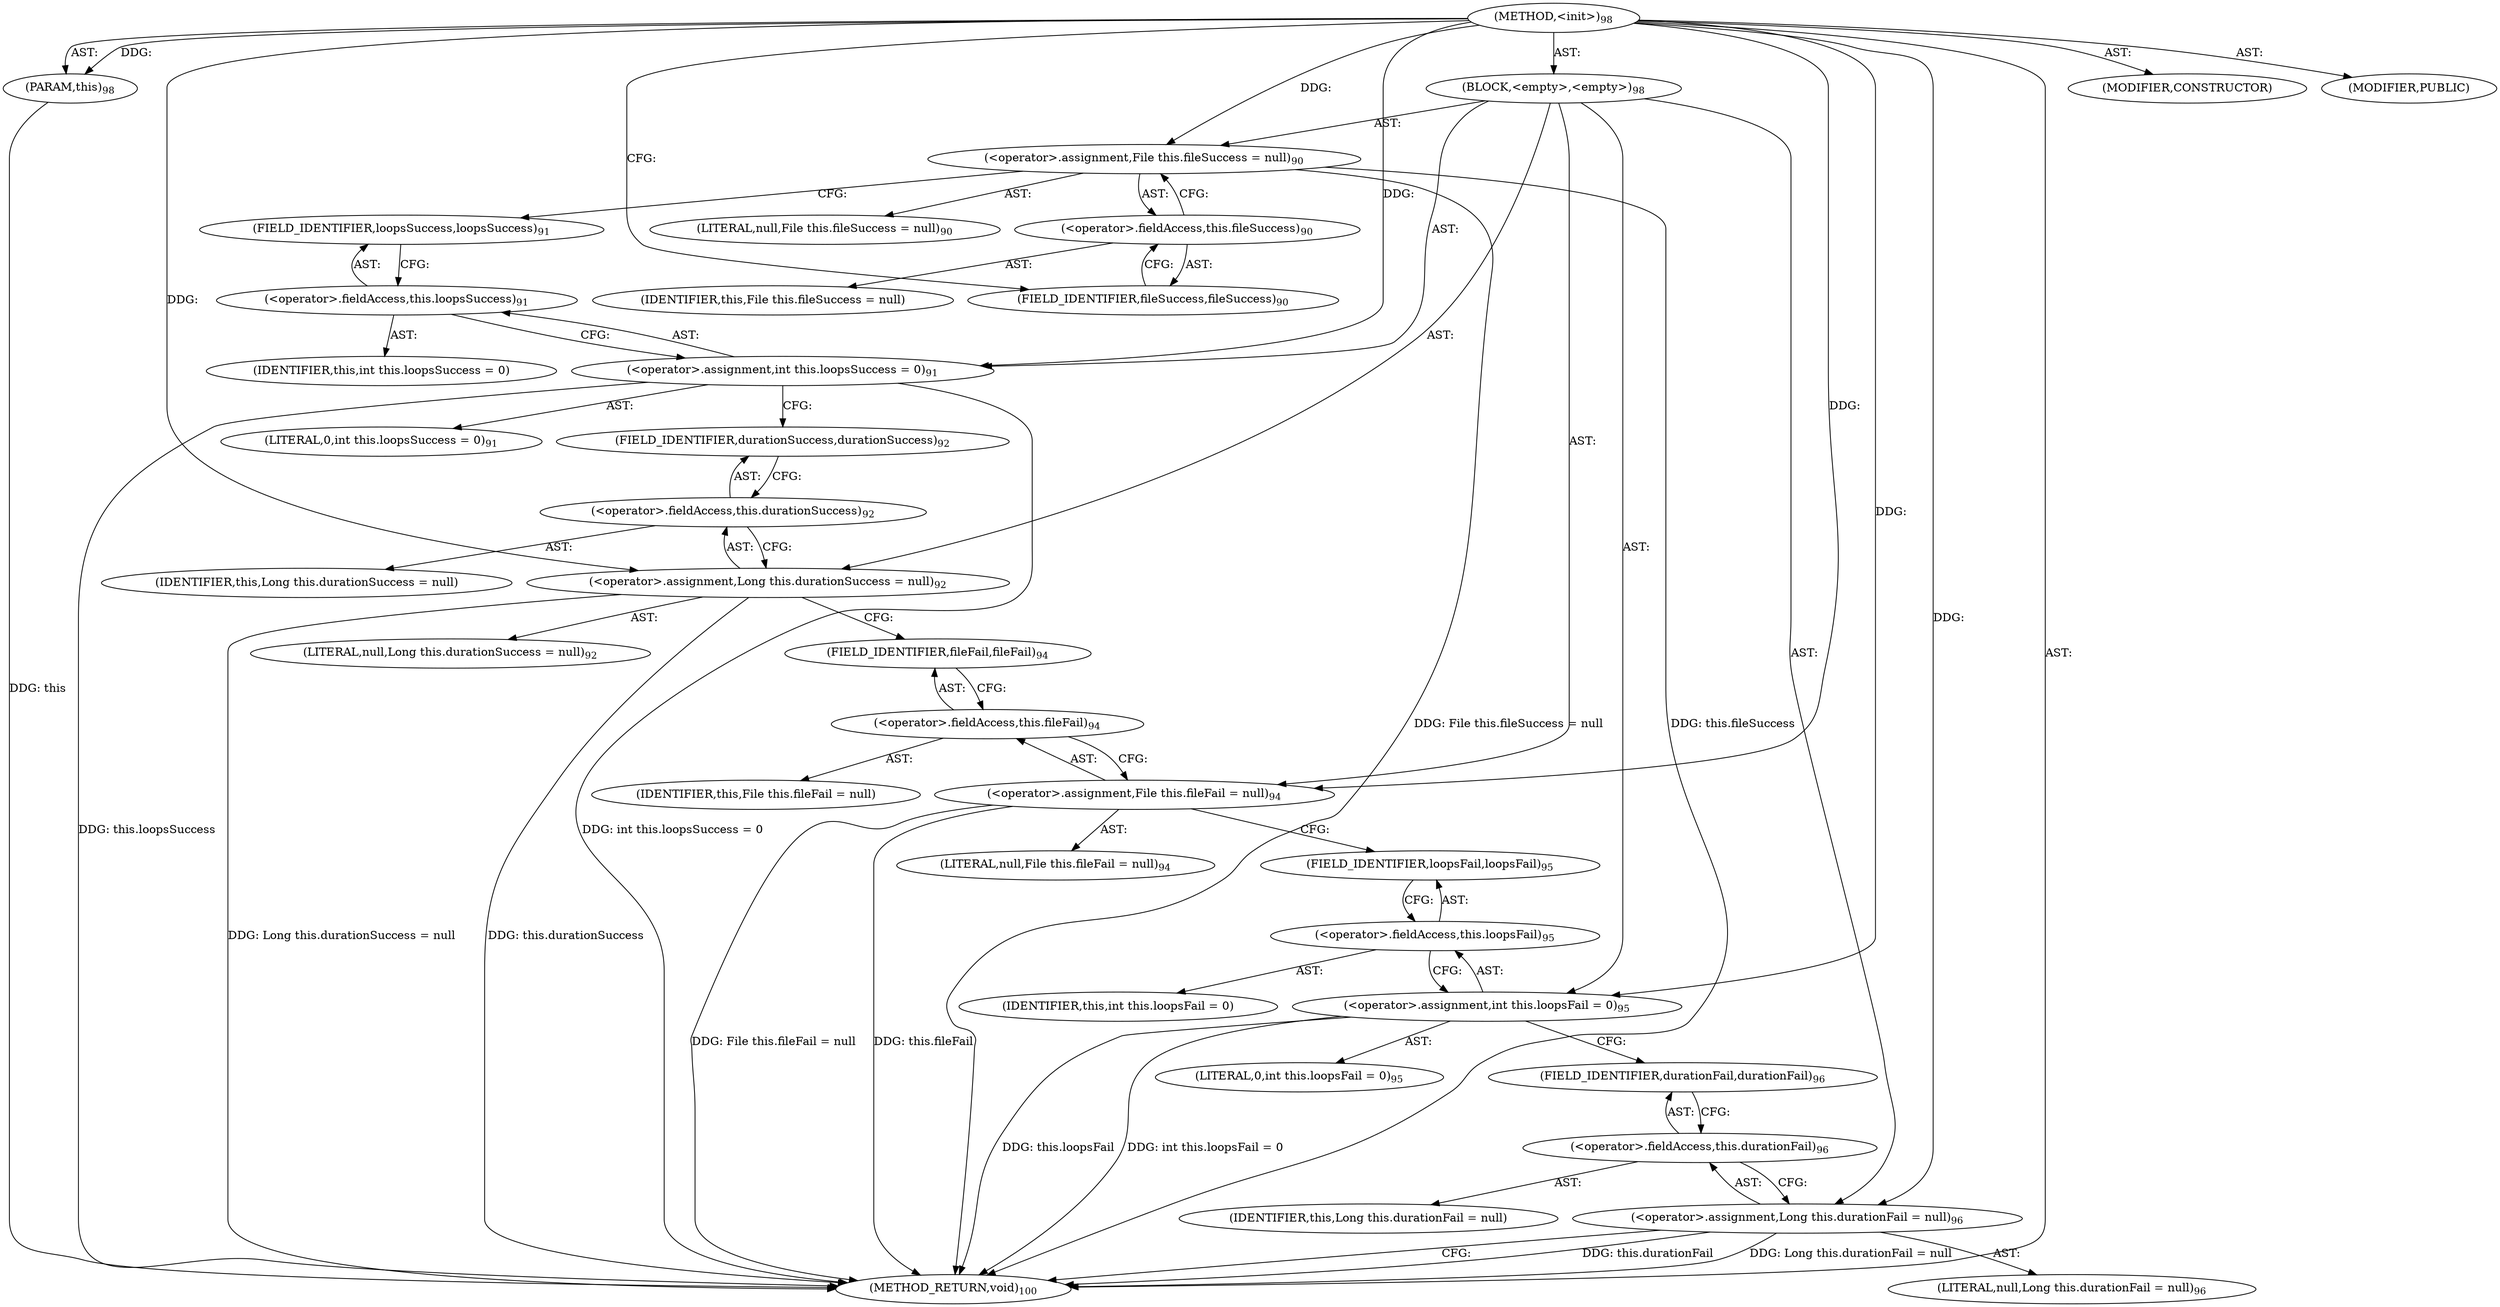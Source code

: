 digraph "&lt;init&gt;" {  
"111669149696" [label = <(METHOD,&lt;init&gt;)<SUB>98</SUB>> ]
"115964116996" [label = <(PARAM,this)<SUB>98</SUB>> ]
"25769803776" [label = <(BLOCK,&lt;empty&gt;,&lt;empty&gt;)<SUB>98</SUB>> ]
"30064771072" [label = <(&lt;operator&gt;.assignment,File this.fileSuccess = null)<SUB>90</SUB>> ]
"30064771073" [label = <(&lt;operator&gt;.fieldAccess,this.fileSuccess)<SUB>90</SUB>> ]
"68719476747" [label = <(IDENTIFIER,this,File this.fileSuccess = null)> ]
"55834574848" [label = <(FIELD_IDENTIFIER,fileSuccess,fileSuccess)<SUB>90</SUB>> ]
"90194313216" [label = <(LITERAL,null,File this.fileSuccess = null)<SUB>90</SUB>> ]
"30064771074" [label = <(&lt;operator&gt;.assignment,int this.loopsSuccess = 0)<SUB>91</SUB>> ]
"30064771075" [label = <(&lt;operator&gt;.fieldAccess,this.loopsSuccess)<SUB>91</SUB>> ]
"68719476748" [label = <(IDENTIFIER,this,int this.loopsSuccess = 0)> ]
"55834574849" [label = <(FIELD_IDENTIFIER,loopsSuccess,loopsSuccess)<SUB>91</SUB>> ]
"90194313217" [label = <(LITERAL,0,int this.loopsSuccess = 0)<SUB>91</SUB>> ]
"30064771076" [label = <(&lt;operator&gt;.assignment,Long this.durationSuccess = null)<SUB>92</SUB>> ]
"30064771077" [label = <(&lt;operator&gt;.fieldAccess,this.durationSuccess)<SUB>92</SUB>> ]
"68719476749" [label = <(IDENTIFIER,this,Long this.durationSuccess = null)> ]
"55834574850" [label = <(FIELD_IDENTIFIER,durationSuccess,durationSuccess)<SUB>92</SUB>> ]
"90194313218" [label = <(LITERAL,null,Long this.durationSuccess = null)<SUB>92</SUB>> ]
"30064771078" [label = <(&lt;operator&gt;.assignment,File this.fileFail = null)<SUB>94</SUB>> ]
"30064771079" [label = <(&lt;operator&gt;.fieldAccess,this.fileFail)<SUB>94</SUB>> ]
"68719476750" [label = <(IDENTIFIER,this,File this.fileFail = null)> ]
"55834574851" [label = <(FIELD_IDENTIFIER,fileFail,fileFail)<SUB>94</SUB>> ]
"90194313219" [label = <(LITERAL,null,File this.fileFail = null)<SUB>94</SUB>> ]
"30064771080" [label = <(&lt;operator&gt;.assignment,int this.loopsFail = 0)<SUB>95</SUB>> ]
"30064771081" [label = <(&lt;operator&gt;.fieldAccess,this.loopsFail)<SUB>95</SUB>> ]
"68719476751" [label = <(IDENTIFIER,this,int this.loopsFail = 0)> ]
"55834574852" [label = <(FIELD_IDENTIFIER,loopsFail,loopsFail)<SUB>95</SUB>> ]
"90194313220" [label = <(LITERAL,0,int this.loopsFail = 0)<SUB>95</SUB>> ]
"30064771082" [label = <(&lt;operator&gt;.assignment,Long this.durationFail = null)<SUB>96</SUB>> ]
"30064771083" [label = <(&lt;operator&gt;.fieldAccess,this.durationFail)<SUB>96</SUB>> ]
"68719476752" [label = <(IDENTIFIER,this,Long this.durationFail = null)> ]
"55834574853" [label = <(FIELD_IDENTIFIER,durationFail,durationFail)<SUB>96</SUB>> ]
"90194313221" [label = <(LITERAL,null,Long this.durationFail = null)<SUB>96</SUB>> ]
"133143986182" [label = <(MODIFIER,CONSTRUCTOR)> ]
"133143986183" [label = <(MODIFIER,PUBLIC)> ]
"128849018880" [label = <(METHOD_RETURN,void)<SUB>100</SUB>> ]
  "111669149696" -> "115964116996"  [ label = "AST: "] 
  "111669149696" -> "25769803776"  [ label = "AST: "] 
  "111669149696" -> "133143986182"  [ label = "AST: "] 
  "111669149696" -> "133143986183"  [ label = "AST: "] 
  "111669149696" -> "128849018880"  [ label = "AST: "] 
  "25769803776" -> "30064771072"  [ label = "AST: "] 
  "25769803776" -> "30064771074"  [ label = "AST: "] 
  "25769803776" -> "30064771076"  [ label = "AST: "] 
  "25769803776" -> "30064771078"  [ label = "AST: "] 
  "25769803776" -> "30064771080"  [ label = "AST: "] 
  "25769803776" -> "30064771082"  [ label = "AST: "] 
  "30064771072" -> "30064771073"  [ label = "AST: "] 
  "30064771072" -> "90194313216"  [ label = "AST: "] 
  "30064771073" -> "68719476747"  [ label = "AST: "] 
  "30064771073" -> "55834574848"  [ label = "AST: "] 
  "30064771074" -> "30064771075"  [ label = "AST: "] 
  "30064771074" -> "90194313217"  [ label = "AST: "] 
  "30064771075" -> "68719476748"  [ label = "AST: "] 
  "30064771075" -> "55834574849"  [ label = "AST: "] 
  "30064771076" -> "30064771077"  [ label = "AST: "] 
  "30064771076" -> "90194313218"  [ label = "AST: "] 
  "30064771077" -> "68719476749"  [ label = "AST: "] 
  "30064771077" -> "55834574850"  [ label = "AST: "] 
  "30064771078" -> "30064771079"  [ label = "AST: "] 
  "30064771078" -> "90194313219"  [ label = "AST: "] 
  "30064771079" -> "68719476750"  [ label = "AST: "] 
  "30064771079" -> "55834574851"  [ label = "AST: "] 
  "30064771080" -> "30064771081"  [ label = "AST: "] 
  "30064771080" -> "90194313220"  [ label = "AST: "] 
  "30064771081" -> "68719476751"  [ label = "AST: "] 
  "30064771081" -> "55834574852"  [ label = "AST: "] 
  "30064771082" -> "30064771083"  [ label = "AST: "] 
  "30064771082" -> "90194313221"  [ label = "AST: "] 
  "30064771083" -> "68719476752"  [ label = "AST: "] 
  "30064771083" -> "55834574853"  [ label = "AST: "] 
  "30064771072" -> "55834574849"  [ label = "CFG: "] 
  "30064771074" -> "55834574850"  [ label = "CFG: "] 
  "30064771076" -> "55834574851"  [ label = "CFG: "] 
  "30064771078" -> "55834574852"  [ label = "CFG: "] 
  "30064771080" -> "55834574853"  [ label = "CFG: "] 
  "30064771082" -> "128849018880"  [ label = "CFG: "] 
  "30064771073" -> "30064771072"  [ label = "CFG: "] 
  "30064771075" -> "30064771074"  [ label = "CFG: "] 
  "30064771077" -> "30064771076"  [ label = "CFG: "] 
  "30064771079" -> "30064771078"  [ label = "CFG: "] 
  "30064771081" -> "30064771080"  [ label = "CFG: "] 
  "30064771083" -> "30064771082"  [ label = "CFG: "] 
  "55834574848" -> "30064771073"  [ label = "CFG: "] 
  "55834574849" -> "30064771075"  [ label = "CFG: "] 
  "55834574850" -> "30064771077"  [ label = "CFG: "] 
  "55834574851" -> "30064771079"  [ label = "CFG: "] 
  "55834574852" -> "30064771081"  [ label = "CFG: "] 
  "55834574853" -> "30064771083"  [ label = "CFG: "] 
  "111669149696" -> "55834574848"  [ label = "CFG: "] 
  "115964116996" -> "128849018880"  [ label = "DDG: this"] 
  "30064771072" -> "128849018880"  [ label = "DDG: this.fileSuccess"] 
  "30064771072" -> "128849018880"  [ label = "DDG: File this.fileSuccess = null"] 
  "30064771074" -> "128849018880"  [ label = "DDG: this.loopsSuccess"] 
  "30064771074" -> "128849018880"  [ label = "DDG: int this.loopsSuccess = 0"] 
  "30064771076" -> "128849018880"  [ label = "DDG: this.durationSuccess"] 
  "30064771076" -> "128849018880"  [ label = "DDG: Long this.durationSuccess = null"] 
  "30064771078" -> "128849018880"  [ label = "DDG: this.fileFail"] 
  "30064771078" -> "128849018880"  [ label = "DDG: File this.fileFail = null"] 
  "30064771080" -> "128849018880"  [ label = "DDG: this.loopsFail"] 
  "30064771080" -> "128849018880"  [ label = "DDG: int this.loopsFail = 0"] 
  "30064771082" -> "128849018880"  [ label = "DDG: this.durationFail"] 
  "30064771082" -> "128849018880"  [ label = "DDG: Long this.durationFail = null"] 
  "111669149696" -> "115964116996"  [ label = "DDG: "] 
  "111669149696" -> "30064771072"  [ label = "DDG: "] 
  "111669149696" -> "30064771074"  [ label = "DDG: "] 
  "111669149696" -> "30064771076"  [ label = "DDG: "] 
  "111669149696" -> "30064771078"  [ label = "DDG: "] 
  "111669149696" -> "30064771080"  [ label = "DDG: "] 
  "111669149696" -> "30064771082"  [ label = "DDG: "] 
}
